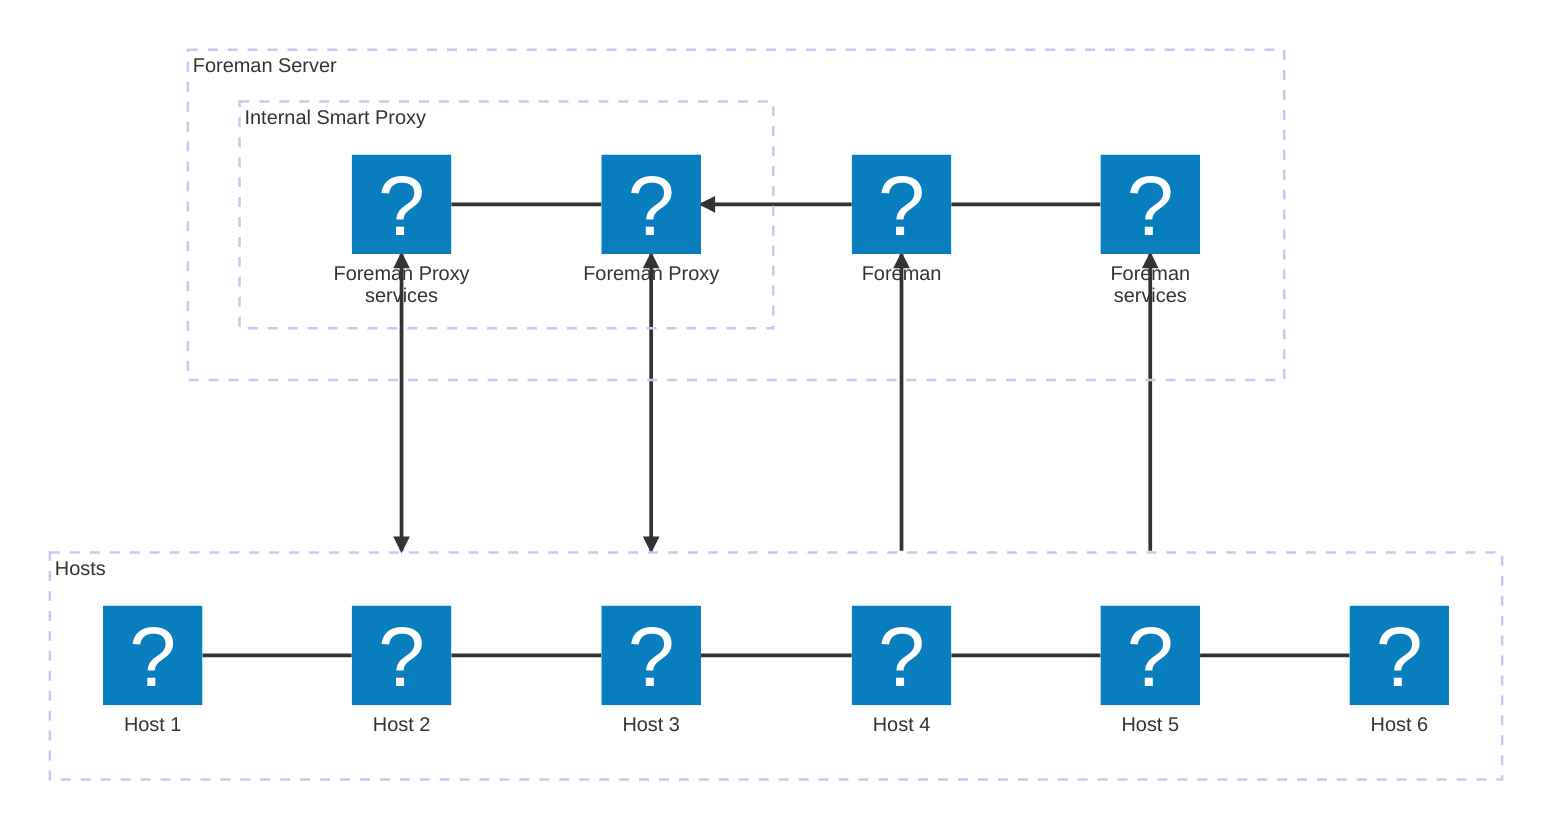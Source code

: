 ---
config:
    theme: default
---
architecture-beta
    group foreman-server[Foreman Server]
        service foreman(mdi:server)[Foreman] in foreman-server
        service foreman-server-services(mdi:database)[Foreman services] in foreman-server
        group internal-proxy[Internal Smart Proxy] in foreman-server
            service foreman-proxy(mdi:cog-box)[Foreman Proxy] in internal-proxy
            service foreman-proxy-services(mdi:database)[Foreman Proxy services] in internal-proxy
        foreman:R -- L:foreman-server-services
        foreman:L --> R:foreman-proxy
        foreman-proxy:L -- R:foreman-proxy-services
    group hosts[Hosts]
        service host-1(mdi:desktop-classic)[Host 1] in hosts
        service host-2(mdi:desktop-classic)[Host 2] in hosts
        service host-3(mdi:desktop-classic)[Host 3] in hosts
        service host-4(mdi:desktop-classic)[Host 4] in hosts
        service host-5(mdi:desktop-classic)[Host 5] in hosts
        service host-6(mdi:desktop-classic)[Host 6] in hosts
        host-1:R -- L:host-2
        host-2:R -- L:host-3
        host-3:R -- L:host-4
        host-4:R -- L:host-5
        host-5:R -- L:host-6
host-5{group}:T --> B:foreman-server-services
host-4{group}:T --> B:foreman
host-3{group}:T <--> B:foreman-proxy
host-2{group}:T <--> B:foreman-proxy-services